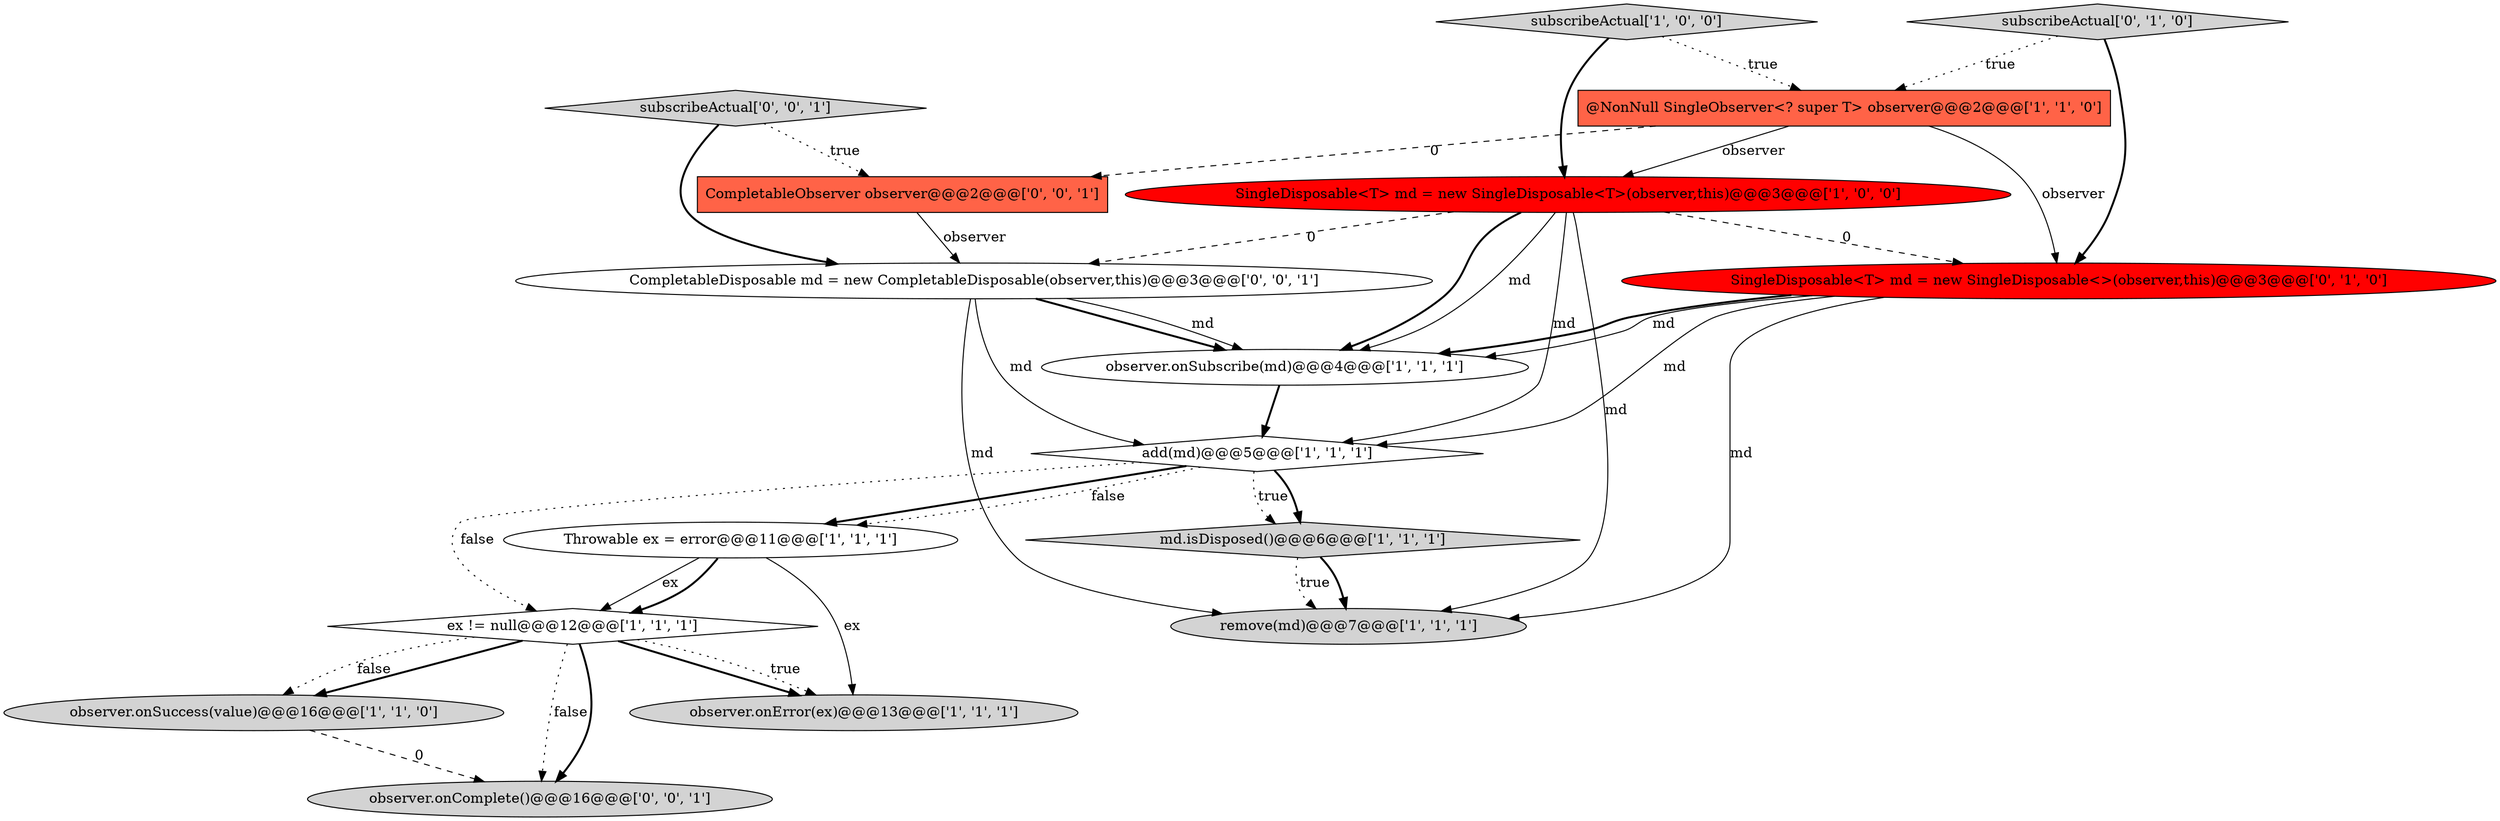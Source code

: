 digraph {
7 [style = filled, label = "md.isDisposed()@@@6@@@['1', '1', '1']", fillcolor = lightgray, shape = diamond image = "AAA0AAABBB1BBB"];
2 [style = filled, label = "observer.onSubscribe(md)@@@4@@@['1', '1', '1']", fillcolor = white, shape = ellipse image = "AAA0AAABBB1BBB"];
8 [style = filled, label = "remove(md)@@@7@@@['1', '1', '1']", fillcolor = lightgray, shape = ellipse image = "AAA0AAABBB1BBB"];
3 [style = filled, label = "subscribeActual['1', '0', '0']", fillcolor = lightgray, shape = diamond image = "AAA0AAABBB1BBB"];
1 [style = filled, label = "SingleDisposable<T> md = new SingleDisposable<T>(observer,this)@@@3@@@['1', '0', '0']", fillcolor = red, shape = ellipse image = "AAA1AAABBB1BBB"];
0 [style = filled, label = "observer.onError(ex)@@@13@@@['1', '1', '1']", fillcolor = lightgray, shape = ellipse image = "AAA0AAABBB1BBB"];
14 [style = filled, label = "subscribeActual['0', '0', '1']", fillcolor = lightgray, shape = diamond image = "AAA0AAABBB3BBB"];
6 [style = filled, label = "ex != null@@@12@@@['1', '1', '1']", fillcolor = white, shape = diamond image = "AAA0AAABBB1BBB"];
4 [style = filled, label = "@NonNull SingleObserver<? super T> observer@@@2@@@['1', '1', '0']", fillcolor = tomato, shape = box image = "AAA0AAABBB1BBB"];
11 [style = filled, label = "subscribeActual['0', '1', '0']", fillcolor = lightgray, shape = diamond image = "AAA0AAABBB2BBB"];
9 [style = filled, label = "Throwable ex = error@@@11@@@['1', '1', '1']", fillcolor = white, shape = ellipse image = "AAA0AAABBB1BBB"];
10 [style = filled, label = "observer.onSuccess(value)@@@16@@@['1', '1', '0']", fillcolor = lightgray, shape = ellipse image = "AAA0AAABBB1BBB"];
5 [style = filled, label = "add(md)@@@5@@@['1', '1', '1']", fillcolor = white, shape = diamond image = "AAA0AAABBB1BBB"];
16 [style = filled, label = "CompletableObserver observer@@@2@@@['0', '0', '1']", fillcolor = tomato, shape = box image = "AAA0AAABBB3BBB"];
15 [style = filled, label = "CompletableDisposable md = new CompletableDisposable(observer,this)@@@3@@@['0', '0', '1']", fillcolor = white, shape = ellipse image = "AAA0AAABBB3BBB"];
13 [style = filled, label = "observer.onComplete()@@@16@@@['0', '0', '1']", fillcolor = lightgray, shape = ellipse image = "AAA0AAABBB3BBB"];
12 [style = filled, label = "SingleDisposable<T> md = new SingleDisposable<>(observer,this)@@@3@@@['0', '1', '0']", fillcolor = red, shape = ellipse image = "AAA1AAABBB2BBB"];
6->13 [style = dotted, label="false"];
16->15 [style = solid, label="observer"];
15->2 [style = bold, label=""];
9->6 [style = solid, label="ex"];
4->16 [style = dashed, label="0"];
5->9 [style = bold, label=""];
3->1 [style = bold, label=""];
12->5 [style = solid, label="md"];
1->15 [style = dashed, label="0"];
15->8 [style = solid, label="md"];
3->4 [style = dotted, label="true"];
15->2 [style = solid, label="md"];
11->12 [style = bold, label=""];
6->0 [style = bold, label=""];
11->4 [style = dotted, label="true"];
4->12 [style = solid, label="observer"];
10->13 [style = dashed, label="0"];
12->8 [style = solid, label="md"];
7->8 [style = bold, label=""];
4->1 [style = solid, label="observer"];
9->6 [style = bold, label=""];
14->16 [style = dotted, label="true"];
1->12 [style = dashed, label="0"];
12->2 [style = bold, label=""];
15->5 [style = solid, label="md"];
9->0 [style = solid, label="ex"];
5->6 [style = dotted, label="false"];
5->7 [style = dotted, label="true"];
6->10 [style = bold, label=""];
6->13 [style = bold, label=""];
5->9 [style = dotted, label="false"];
5->7 [style = bold, label=""];
14->15 [style = bold, label=""];
1->2 [style = bold, label=""];
1->8 [style = solid, label="md"];
6->0 [style = dotted, label="true"];
6->10 [style = dotted, label="false"];
1->5 [style = solid, label="md"];
1->2 [style = solid, label="md"];
7->8 [style = dotted, label="true"];
12->2 [style = solid, label="md"];
2->5 [style = bold, label=""];
}
